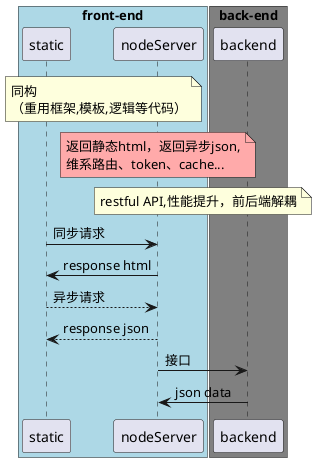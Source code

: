 @startuml

box "front-end" #LightBlue
	participant static
	participant nodeServer
end box

note over static, nodeServer
	同构
	（重用框架,模板,逻辑等代码）
end note

note over nodeServer #FFAAAA
	返回静态html，返回异步json,
	维系路由、token、cache...
end note

box "back-end" #Gray
	participant backend
end box
note over backend, nodeServer
	restful API,性能提升，前后端解耦
end note
static -> nodeServer:同步请求
nodeServer -> static:response html
static --> nodeServer:异步请求
nodeServer --> static:response json
nodeServer -> backend:接口
backend -> nodeServer:json data



@enduml